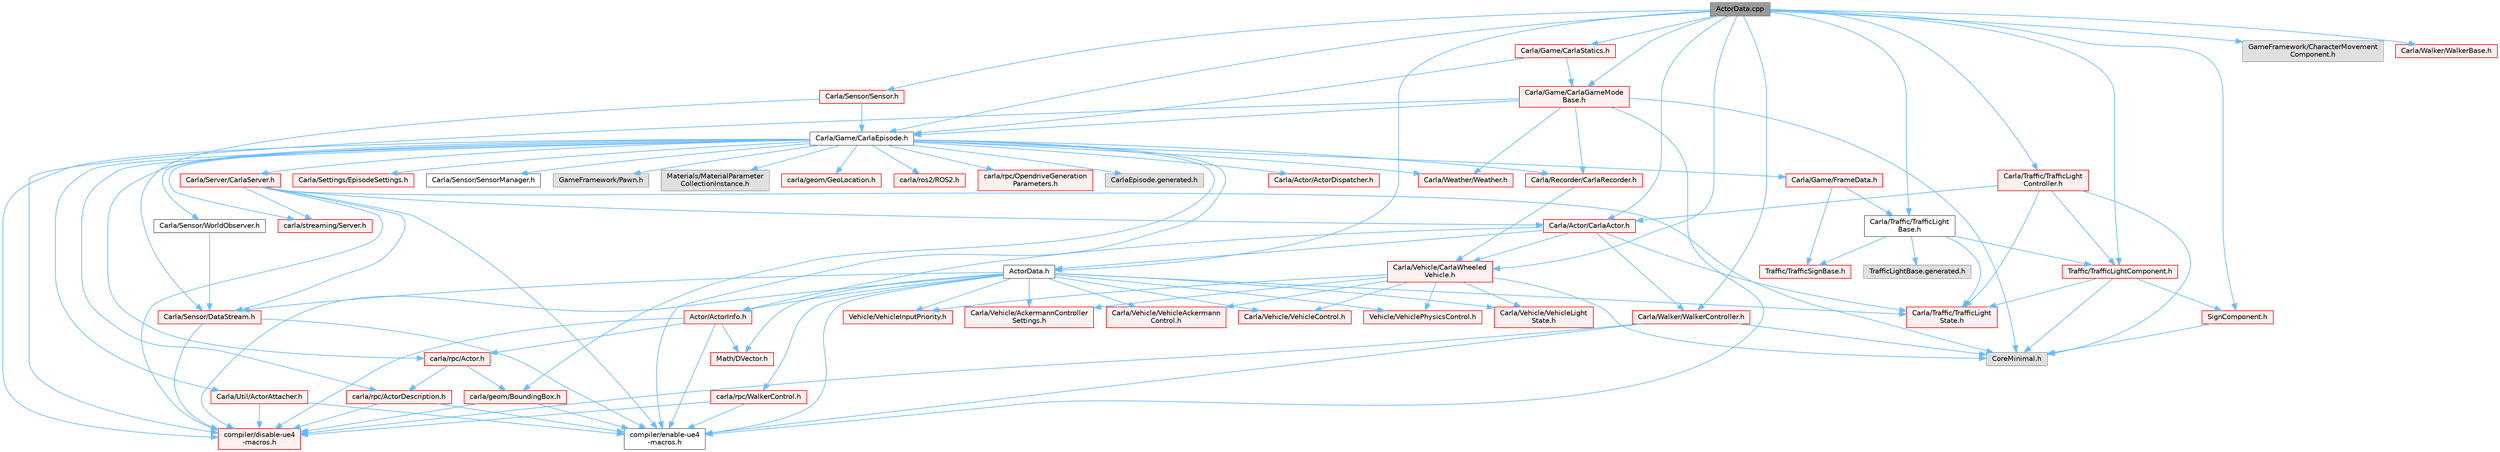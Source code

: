 digraph "ActorData.cpp"
{
 // INTERACTIVE_SVG=YES
 // LATEX_PDF_SIZE
  bgcolor="transparent";
  edge [fontname=Helvetica,fontsize=10,labelfontname=Helvetica,labelfontsize=10];
  node [fontname=Helvetica,fontsize=10,shape=box,height=0.2,width=0.4];
  Node1 [id="Node000001",label="ActorData.cpp",height=0.2,width=0.4,color="gray40", fillcolor="grey60", style="filled", fontcolor="black",tooltip=" "];
  Node1 -> Node2 [id="edge1_Node000001_Node000002",color="steelblue1",style="solid",tooltip=" "];
  Node2 [id="Node000002",label="ActorData.h",height=0.2,width=0.4,color="grey40", fillcolor="white", style="filled",URL="$de/d7d/ActorData_8h.html",tooltip=" "];
  Node2 -> Node3 [id="edge2_Node000002_Node000003",color="steelblue1",style="solid",tooltip=" "];
  Node3 [id="Node000003",label="Actor/ActorInfo.h",height=0.2,width=0.4,color="red", fillcolor="#FFF0F0", style="filled",URL="$d0/d4e/ActorInfo_8h.html",tooltip=" "];
  Node3 -> Node35 [id="edge3_Node000003_Node000035",color="steelblue1",style="solid",tooltip=" "];
  Node35 [id="Node000035",label="Math/DVector.h",height=0.2,width=0.4,color="red", fillcolor="#FFF0F0", style="filled",URL="$d5/d94/DVector_8h.html",tooltip=" "];
  Node3 -> Node6 [id="edge4_Node000003_Node000006",color="steelblue1",style="solid",tooltip=" "];
  Node6 [id="Node000006",label="compiler/disable-ue4\l-macros.h",height=0.2,width=0.4,color="red", fillcolor="#FFF0F0", style="filled",URL="$d2/d02/disable-ue4-macros_8h.html",tooltip=" "];
  Node3 -> Node37 [id="edge5_Node000003_Node000037",color="steelblue1",style="solid",tooltip=" "];
  Node37 [id="Node000037",label="carla/rpc/Actor.h",height=0.2,width=0.4,color="red", fillcolor="#FFF0F0", style="filled",URL="$d8/d73/rpc_2Actor_8h.html",tooltip=" "];
  Node37 -> Node38 [id="edge6_Node000037_Node000038",color="steelblue1",style="solid",tooltip=" "];
  Node38 [id="Node000038",label="carla/geom/BoundingBox.h",height=0.2,width=0.4,color="red", fillcolor="#FFF0F0", style="filled",URL="$d2/dfe/LibCarla_2source_2carla_2geom_2BoundingBox_8h.html",tooltip=" "];
  Node38 -> Node13 [id="edge7_Node000038_Node000013",color="steelblue1",style="solid",tooltip=" "];
  Node13 [id="Node000013",label="compiler/enable-ue4\l-macros.h",height=0.2,width=0.4,color="grey40", fillcolor="white", style="filled",URL="$d9/da2/enable-ue4-macros_8h.html",tooltip=" "];
  Node38 -> Node6 [id="edge8_Node000038_Node000006",color="steelblue1",style="solid",tooltip=" "];
  Node37 -> Node52 [id="edge9_Node000037_Node000052",color="steelblue1",style="solid",tooltip=" "];
  Node52 [id="Node000052",label="carla/rpc/ActorDescription.h",height=0.2,width=0.4,color="red", fillcolor="#FFF0F0", style="filled",URL="$d9/db9/LibCarla_2source_2carla_2rpc_2ActorDescription_8h.html",tooltip=" "];
  Node52 -> Node13 [id="edge10_Node000052_Node000013",color="steelblue1",style="solid",tooltip=" "];
  Node52 -> Node6 [id="edge11_Node000052_Node000006",color="steelblue1",style="solid",tooltip=" "];
  Node3 -> Node13 [id="edge12_Node000003_Node000013",color="steelblue1",style="solid",tooltip=" "];
  Node2 -> Node35 [id="edge13_Node000002_Node000035",color="steelblue1",style="solid",tooltip=" "];
  Node2 -> Node60 [id="edge14_Node000002_Node000060",color="steelblue1",style="solid",tooltip=" "];
  Node60 [id="Node000060",label="Carla/Vehicle/AckermannController\lSettings.h",height=0.2,width=0.4,color="red", fillcolor="#FFF0F0", style="filled",URL="$df/d92/Unreal_2CarlaUE4_2Plugins_2Carla_2Source_2Carla_2Vehicle_2AckermannControllerSettings_8h.html",tooltip=" "];
  Node2 -> Node62 [id="edge15_Node000002_Node000062",color="steelblue1",style="solid",tooltip=" "];
  Node62 [id="Node000062",label="Carla/Vehicle/VehicleAckermann\lControl.h",height=0.2,width=0.4,color="red", fillcolor="#FFF0F0", style="filled",URL="$d7/d1a/Unreal_2CarlaUE4_2Plugins_2Carla_2Source_2Carla_2Vehicle_2VehicleAckermannControl_8h.html",tooltip=" "];
  Node2 -> Node64 [id="edge16_Node000002_Node000064",color="steelblue1",style="solid",tooltip=" "];
  Node64 [id="Node000064",label="Carla/Vehicle/VehicleControl.h",height=0.2,width=0.4,color="red", fillcolor="#FFF0F0", style="filled",URL="$d4/dbd/Unreal_2CarlaUE4_2Plugins_2Carla_2Source_2Carla_2Vehicle_2VehicleControl_8h.html",tooltip=" "];
  Node2 -> Node66 [id="edge17_Node000002_Node000066",color="steelblue1",style="solid",tooltip=" "];
  Node66 [id="Node000066",label="Carla/Vehicle/VehicleLight\lState.h",height=0.2,width=0.4,color="red", fillcolor="#FFF0F0", style="filled",URL="$d6/d6c/Unreal_2CarlaUE4_2Plugins_2Carla_2Source_2Carla_2Vehicle_2VehicleLightState_8h.html",tooltip=" "];
  Node2 -> Node68 [id="edge18_Node000002_Node000068",color="steelblue1",style="solid",tooltip=" "];
  Node68 [id="Node000068",label="Vehicle/VehicleInputPriority.h",height=0.2,width=0.4,color="red", fillcolor="#FFF0F0", style="filled",URL="$db/d8b/VehicleInputPriority_8h.html",tooltip=" "];
  Node2 -> Node70 [id="edge19_Node000002_Node000070",color="steelblue1",style="solid",tooltip=" "];
  Node70 [id="Node000070",label="Vehicle/VehiclePhysicsControl.h",height=0.2,width=0.4,color="red", fillcolor="#FFF0F0", style="filled",URL="$d3/d90/Unreal_2CarlaUE4_2Plugins_2Carla_2Source_2Carla_2Vehicle_2VehiclePhysicsControl_8h.html",tooltip=" "];
  Node2 -> Node74 [id="edge20_Node000002_Node000074",color="steelblue1",style="solid",tooltip=" "];
  Node74 [id="Node000074",label="Carla/Sensor/DataStream.h",height=0.2,width=0.4,color="red", fillcolor="#FFF0F0", style="filled",URL="$da/dd9/DataStream_8h.html",tooltip=" "];
  Node74 -> Node6 [id="edge21_Node000074_Node000006",color="steelblue1",style="solid",tooltip=" "];
  Node74 -> Node13 [id="edge22_Node000074_Node000013",color="steelblue1",style="solid",tooltip=" "];
  Node2 -> Node159 [id="edge23_Node000002_Node000159",color="steelblue1",style="solid",tooltip=" "];
  Node159 [id="Node000159",label="Carla/Traffic/TrafficLight\lState.h",height=0.2,width=0.4,color="red", fillcolor="#FFF0F0", style="filled",URL="$df/d9b/Unreal_2CarlaUE4_2Plugins_2Carla_2Source_2Carla_2Traffic_2TrafficLightState_8h.html",tooltip=" "];
  Node2 -> Node6 [id="edge24_Node000002_Node000006",color="steelblue1",style="solid",tooltip=" "];
  Node2 -> Node105 [id="edge25_Node000002_Node000105",color="steelblue1",style="solid",tooltip=" "];
  Node105 [id="Node000105",label="carla/rpc/WalkerControl.h",height=0.2,width=0.4,color="red", fillcolor="#FFF0F0", style="filled",URL="$dd/db3/LibCarla_2source_2carla_2rpc_2WalkerControl_8h.html",tooltip=" "];
  Node105 -> Node13 [id="edge26_Node000105_Node000013",color="steelblue1",style="solid",tooltip=" "];
  Node105 -> Node6 [id="edge27_Node000105_Node000006",color="steelblue1",style="solid",tooltip=" "];
  Node2 -> Node13 [id="edge28_Node000002_Node000013",color="steelblue1",style="solid",tooltip=" "];
  Node1 -> Node161 [id="edge29_Node000001_Node000161",color="steelblue1",style="solid",tooltip=" "];
  Node161 [id="Node000161",label="Carla/Game/CarlaEpisode.h",height=0.2,width=0.4,color="grey40", fillcolor="white", style="filled",URL="$de/db8/CarlaEpisode_8h.html",tooltip=" "];
  Node161 -> Node162 [id="edge30_Node000161_Node000162",color="steelblue1",style="solid",tooltip=" "];
  Node162 [id="Node000162",label="Carla/Actor/ActorDispatcher.h",height=0.2,width=0.4,color="red", fillcolor="#FFF0F0", style="filled",URL="$dc/ddc/ActorDispatcher_8h.html",tooltip=" "];
  Node161 -> Node208 [id="edge31_Node000161_Node000208",color="steelblue1",style="solid",tooltip=" "];
  Node208 [id="Node000208",label="Carla/Recorder/CarlaRecorder.h",height=0.2,width=0.4,color="red", fillcolor="#FFF0F0", style="filled",URL="$d9/d6a/CarlaRecorder_8h.html",tooltip=" "];
  Node208 -> Node167 [id="edge32_Node000208_Node000167",color="steelblue1",style="solid",tooltip=" "];
  Node167 [id="Node000167",label="Carla/Vehicle/CarlaWheeled\lVehicle.h",height=0.2,width=0.4,color="red", fillcolor="#FFF0F0", style="filled",URL="$d3/d00/CarlaWheeledVehicle_8h.html",tooltip=" "];
  Node167 -> Node60 [id="edge33_Node000167_Node000060",color="steelblue1",style="solid",tooltip=" "];
  Node167 -> Node62 [id="edge34_Node000167_Node000062",color="steelblue1",style="solid",tooltip=" "];
  Node167 -> Node64 [id="edge35_Node000167_Node000064",color="steelblue1",style="solid",tooltip=" "];
  Node167 -> Node66 [id="edge36_Node000167_Node000066",color="steelblue1",style="solid",tooltip=" "];
  Node167 -> Node68 [id="edge37_Node000167_Node000068",color="steelblue1",style="solid",tooltip=" "];
  Node167 -> Node70 [id="edge38_Node000167_Node000070",color="steelblue1",style="solid",tooltip=" "];
  Node167 -> Node176 [id="edge39_Node000167_Node000176",color="steelblue1",style="solid",tooltip=" "];
  Node176 [id="Node000176",label="CoreMinimal.h",height=0.2,width=0.4,color="grey60", fillcolor="#E0E0E0", style="filled",tooltip=" "];
  Node161 -> Node239 [id="edge40_Node000161_Node000239",color="steelblue1",style="solid",tooltip=" "];
  Node239 [id="Node000239",label="Carla/Sensor/WorldObserver.h",height=0.2,width=0.4,color="grey40", fillcolor="white", style="filled",URL="$d8/deb/WorldObserver_8h.html",tooltip=" "];
  Node239 -> Node74 [id="edge41_Node000239_Node000074",color="steelblue1",style="solid",tooltip=" "];
  Node161 -> Node240 [id="edge42_Node000161_Node000240",color="steelblue1",style="solid",tooltip=" "];
  Node240 [id="Node000240",label="Carla/Server/CarlaServer.h",height=0.2,width=0.4,color="red", fillcolor="#FFF0F0", style="filled",URL="$d0/d35/CarlaServer_8h.html",tooltip=" "];
  Node240 -> Node166 [id="edge43_Node000240_Node000166",color="steelblue1",style="solid",tooltip=" "];
  Node166 [id="Node000166",label="Carla/Actor/CarlaActor.h",height=0.2,width=0.4,color="red", fillcolor="#FFF0F0", style="filled",URL="$de/d36/CarlaActor_8h.html",tooltip=" "];
  Node166 -> Node3 [id="edge44_Node000166_Node000003",color="steelblue1",style="solid",tooltip=" "];
  Node166 -> Node2 [id="edge45_Node000166_Node000002",color="steelblue1",style="solid",tooltip=" "];
  Node166 -> Node167 [id="edge46_Node000166_Node000167",color="steelblue1",style="solid",tooltip=" "];
  Node166 -> Node190 [id="edge47_Node000166_Node000190",color="steelblue1",style="solid",tooltip=" "];
  Node190 [id="Node000190",label="Carla/Walker/WalkerController.h",height=0.2,width=0.4,color="red", fillcolor="#FFF0F0", style="filled",URL="$da/d52/WalkerController_8h.html",tooltip=" "];
  Node190 -> Node176 [id="edge48_Node000190_Node000176",color="steelblue1",style="solid",tooltip=" "];
  Node190 -> Node6 [id="edge49_Node000190_Node000006",color="steelblue1",style="solid",tooltip=" "];
  Node190 -> Node13 [id="edge50_Node000190_Node000013",color="steelblue1",style="solid",tooltip=" "];
  Node166 -> Node159 [id="edge51_Node000166_Node000159",color="steelblue1",style="solid",tooltip=" "];
  Node240 -> Node74 [id="edge52_Node000240_Node000074",color="steelblue1",style="solid",tooltip=" "];
  Node240 -> Node176 [id="edge53_Node000240_Node000176",color="steelblue1",style="solid",tooltip=" "];
  Node240 -> Node6 [id="edge54_Node000240_Node000006",color="steelblue1",style="solid",tooltip=" "];
  Node240 -> Node252 [id="edge55_Node000240_Node000252",color="steelblue1",style="solid",tooltip=" "];
  Node252 [id="Node000252",label="carla/streaming/Server.h",height=0.2,width=0.4,color="red", fillcolor="#FFF0F0", style="filled",URL="$d8/df6/streaming_2Server_8h.html",tooltip=" "];
  Node240 -> Node13 [id="edge56_Node000240_Node000013",color="steelblue1",style="solid",tooltip=" "];
  Node161 -> Node256 [id="edge57_Node000161_Node000256",color="steelblue1",style="solid",tooltip=" "];
  Node256 [id="Node000256",label="Carla/Settings/EpisodeSettings.h",height=0.2,width=0.4,color="red", fillcolor="#FFF0F0", style="filled",URL="$d8/d64/Unreal_2CarlaUE4_2Plugins_2Carla_2Source_2Carla_2Settings_2EpisodeSettings_8h.html",tooltip=" "];
  Node161 -> Node258 [id="edge58_Node000161_Node000258",color="steelblue1",style="solid",tooltip=" "];
  Node258 [id="Node000258",label="Carla/Util/ActorAttacher.h",height=0.2,width=0.4,color="red", fillcolor="#FFF0F0", style="filled",URL="$d6/d68/ActorAttacher_8h.html",tooltip=" "];
  Node258 -> Node6 [id="edge59_Node000258_Node000006",color="steelblue1",style="solid",tooltip=" "];
  Node258 -> Node13 [id="edge60_Node000258_Node000013",color="steelblue1",style="solid",tooltip=" "];
  Node161 -> Node261 [id="edge61_Node000161_Node000261",color="steelblue1",style="solid",tooltip=" "];
  Node261 [id="Node000261",label="Carla/Weather/Weather.h",height=0.2,width=0.4,color="red", fillcolor="#FFF0F0", style="filled",URL="$d5/d65/Weather_8h.html",tooltip=" "];
  Node161 -> Node265 [id="edge62_Node000161_Node000265",color="steelblue1",style="solid",tooltip=" "];
  Node265 [id="Node000265",label="Carla/Game/FrameData.h",height=0.2,width=0.4,color="red", fillcolor="#FFF0F0", style="filled",URL="$d2/df1/FrameData_8h.html",tooltip=" "];
  Node265 -> Node272 [id="edge63_Node000265_Node000272",color="steelblue1",style="solid",tooltip=" "];
  Node272 [id="Node000272",label="Carla/Traffic/TrafficLight\lBase.h",height=0.2,width=0.4,color="grey40", fillcolor="white", style="filled",URL="$d9/d29/TrafficLightBase_8h.html",tooltip=" "];
  Node272 -> Node273 [id="edge64_Node000272_Node000273",color="steelblue1",style="solid",tooltip=" "];
  Node273 [id="Node000273",label="Traffic/TrafficSignBase.h",height=0.2,width=0.4,color="red", fillcolor="#FFF0F0", style="filled",URL="$d5/dc5/TrafficSignBase_8h.html",tooltip=" "];
  Node272 -> Node159 [id="edge65_Node000272_Node000159",color="steelblue1",style="solid",tooltip=" "];
  Node272 -> Node275 [id="edge66_Node000272_Node000275",color="steelblue1",style="solid",tooltip=" "];
  Node275 [id="Node000275",label="Traffic/TrafficLightComponent.h",height=0.2,width=0.4,color="red", fillcolor="#FFF0F0", style="filled",URL="$d8/dde/TrafficLightComponent_8h.html",tooltip=" "];
  Node275 -> Node176 [id="edge67_Node000275_Node000176",color="steelblue1",style="solid",tooltip=" "];
  Node275 -> Node276 [id="edge68_Node000275_Node000276",color="steelblue1",style="solid",tooltip=" "];
  Node276 [id="Node000276",label="SignComponent.h",height=0.2,width=0.4,color="red", fillcolor="#FFF0F0", style="filled",URL="$de/d8e/SignComponent_8h.html",tooltip=" "];
  Node276 -> Node176 [id="edge69_Node000276_Node000176",color="steelblue1",style="solid",tooltip=" "];
  Node275 -> Node159 [id="edge70_Node000275_Node000159",color="steelblue1",style="solid",tooltip=" "];
  Node272 -> Node323 [id="edge71_Node000272_Node000323",color="steelblue1",style="solid",tooltip=" "];
  Node323 [id="Node000323",label="TrafficLightBase.generated.h",height=0.2,width=0.4,color="grey60", fillcolor="#E0E0E0", style="filled",tooltip=" "];
  Node265 -> Node273 [id="edge72_Node000265_Node000273",color="steelblue1",style="solid",tooltip=" "];
  Node161 -> Node324 [id="edge73_Node000161_Node000324",color="steelblue1",style="solid",tooltip=" "];
  Node324 [id="Node000324",label="Carla/Sensor/SensorManager.h",height=0.2,width=0.4,color="grey40", fillcolor="white", style="filled",URL="$dc/dbf/SensorManager_8h.html",tooltip=" "];
  Node161 -> Node325 [id="edge74_Node000161_Node000325",color="steelblue1",style="solid",tooltip=" "];
  Node325 [id="Node000325",label="GameFramework/Pawn.h",height=0.2,width=0.4,color="grey60", fillcolor="#E0E0E0", style="filled",tooltip=" "];
  Node161 -> Node326 [id="edge75_Node000161_Node000326",color="steelblue1",style="solid",tooltip=" "];
  Node326 [id="Node000326",label="Materials/MaterialParameter\lCollectionInstance.h",height=0.2,width=0.4,color="grey60", fillcolor="#E0E0E0", style="filled",tooltip=" "];
  Node161 -> Node6 [id="edge76_Node000161_Node000006",color="steelblue1",style="solid",tooltip=" "];
  Node161 -> Node38 [id="edge77_Node000161_Node000038",color="steelblue1",style="solid",tooltip=" "];
  Node161 -> Node109 [id="edge78_Node000161_Node000109",color="steelblue1",style="solid",tooltip=" "];
  Node109 [id="Node000109",label="carla/geom/GeoLocation.h",height=0.2,width=0.4,color="red", fillcolor="#FFF0F0", style="filled",URL="$d7/d86/GeoLocation_8h.html",tooltip=" "];
  Node161 -> Node87 [id="edge79_Node000161_Node000087",color="steelblue1",style="solid",tooltip=" "];
  Node87 [id="Node000087",label="carla/ros2/ROS2.h",height=0.2,width=0.4,color="red", fillcolor="#FFF0F0", style="filled",URL="$da/db8/ROS2_8h.html",tooltip=" "];
  Node161 -> Node37 [id="edge80_Node000161_Node000037",color="steelblue1",style="solid",tooltip=" "];
  Node161 -> Node52 [id="edge81_Node000161_Node000052",color="steelblue1",style="solid",tooltip=" "];
  Node161 -> Node315 [id="edge82_Node000161_Node000315",color="steelblue1",style="solid",tooltip=" "];
  Node315 [id="Node000315",label="carla/rpc/OpendriveGeneration\lParameters.h",height=0.2,width=0.4,color="red", fillcolor="#FFF0F0", style="filled",URL="$d9/d3b/OpendriveGenerationParameters_8h.html",tooltip=" "];
  Node161 -> Node252 [id="edge83_Node000161_Node000252",color="steelblue1",style="solid",tooltip=" "];
  Node161 -> Node13 [id="edge84_Node000161_Node000013",color="steelblue1",style="solid",tooltip=" "];
  Node161 -> Node327 [id="edge85_Node000161_Node000327",color="steelblue1",style="solid",tooltip=" "];
  Node327 [id="Node000327",label="CarlaEpisode.generated.h",height=0.2,width=0.4,color="grey60", fillcolor="#E0E0E0", style="filled",tooltip=" "];
  Node1 -> Node272 [id="edge86_Node000001_Node000272",color="steelblue1",style="solid",tooltip=" "];
  Node1 -> Node276 [id="edge87_Node000001_Node000276",color="steelblue1",style="solid",tooltip=" "];
  Node1 -> Node275 [id="edge88_Node000001_Node000275",color="steelblue1",style="solid",tooltip=" "];
  Node1 -> Node328 [id="edge89_Node000001_Node000328",color="steelblue1",style="solid",tooltip=" "];
  Node328 [id="Node000328",label="Carla/Traffic/TrafficLight\lController.h",height=0.2,width=0.4,color="red", fillcolor="#FFF0F0", style="filled",URL="$dd/d67/TrafficLightController_8h.html",tooltip=" "];
  Node328 -> Node176 [id="edge90_Node000328_Node000176",color="steelblue1",style="solid",tooltip=" "];
  Node328 -> Node159 [id="edge91_Node000328_Node000159",color="steelblue1",style="solid",tooltip=" "];
  Node328 -> Node275 [id="edge92_Node000328_Node000275",color="steelblue1",style="solid",tooltip=" "];
  Node328 -> Node166 [id="edge93_Node000328_Node000166",color="steelblue1",style="solid",tooltip=" "];
  Node1 -> Node331 [id="edge94_Node000001_Node000331",color="steelblue1",style="solid",tooltip=" "];
  Node331 [id="Node000331",label="Carla/Game/CarlaGameMode\lBase.h",height=0.2,width=0.4,color="red", fillcolor="#FFF0F0", style="filled",URL="$d3/d49/CarlaGameModeBase_8h.html",tooltip=" "];
  Node331 -> Node176 [id="edge95_Node000331_Node000176",color="steelblue1",style="solid",tooltip=" "];
  Node331 -> Node6 [id="edge96_Node000331_Node000006",color="steelblue1",style="solid",tooltip=" "];
  Node331 -> Node13 [id="edge97_Node000331_Node000013",color="steelblue1",style="solid",tooltip=" "];
  Node331 -> Node161 [id="edge98_Node000331_Node000161",color="steelblue1",style="solid",tooltip=" "];
  Node331 -> Node208 [id="edge99_Node000331_Node000208",color="steelblue1",style="solid",tooltip=" "];
  Node331 -> Node261 [id="edge100_Node000331_Node000261",color="steelblue1",style="solid",tooltip=" "];
  Node1 -> Node386 [id="edge101_Node000001_Node000386",color="steelblue1",style="solid",tooltip=" "];
  Node386 [id="Node000386",label="Carla/Game/CarlaStatics.h",height=0.2,width=0.4,color="red", fillcolor="#FFF0F0", style="filled",URL="$d9/dc8/CarlaStatics_8h.html",tooltip=" "];
  Node386 -> Node161 [id="edge102_Node000386_Node000161",color="steelblue1",style="solid",tooltip=" "];
  Node386 -> Node331 [id="edge103_Node000386_Node000331",color="steelblue1",style="solid",tooltip=" "];
  Node1 -> Node167 [id="edge104_Node000001_Node000167",color="steelblue1",style="solid",tooltip=" "];
  Node1 -> Node391 [id="edge105_Node000001_Node000391",color="steelblue1",style="solid",tooltip=" "];
  Node391 [id="Node000391",label="GameFramework/CharacterMovement\lComponent.h",height=0.2,width=0.4,color="grey60", fillcolor="#E0E0E0", style="filled",tooltip=" "];
  Node1 -> Node190 [id="edge106_Node000001_Node000190",color="steelblue1",style="solid",tooltip=" "];
  Node1 -> Node392 [id="edge107_Node000001_Node000392",color="steelblue1",style="solid",tooltip=" "];
  Node392 [id="Node000392",label="Carla/Walker/WalkerBase.h",height=0.2,width=0.4,color="red", fillcolor="#FFF0F0", style="filled",URL="$de/d5b/WalkerBase_8h.html",tooltip=" "];
  Node1 -> Node356 [id="edge108_Node000001_Node000356",color="steelblue1",style="solid",tooltip=" "];
  Node356 [id="Node000356",label="Carla/Sensor/Sensor.h",height=0.2,width=0.4,color="red", fillcolor="#FFF0F0", style="filled",URL="$d7/d7d/Unreal_2CarlaUE4_2Plugins_2Carla_2Source_2Carla_2Sensor_2Sensor_8h.html",tooltip=" "];
  Node356 -> Node161 [id="edge109_Node000356_Node000161",color="steelblue1",style="solid",tooltip=" "];
  Node356 -> Node74 [id="edge110_Node000356_Node000074",color="steelblue1",style="solid",tooltip=" "];
  Node1 -> Node166 [id="edge111_Node000001_Node000166",color="steelblue1",style="solid",tooltip=" "];
}

